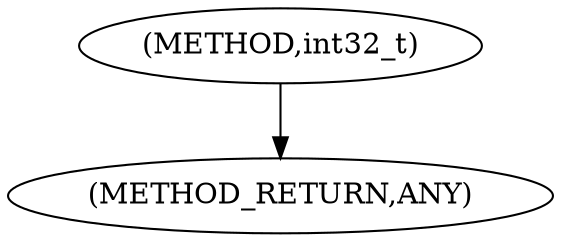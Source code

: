 digraph "int32_t" {  
"100180" [label = <(METHOD,int32_t)> ]
"100182" [label = <(METHOD_RETURN,ANY)> ]
  "100180" -> "100182" 
}
